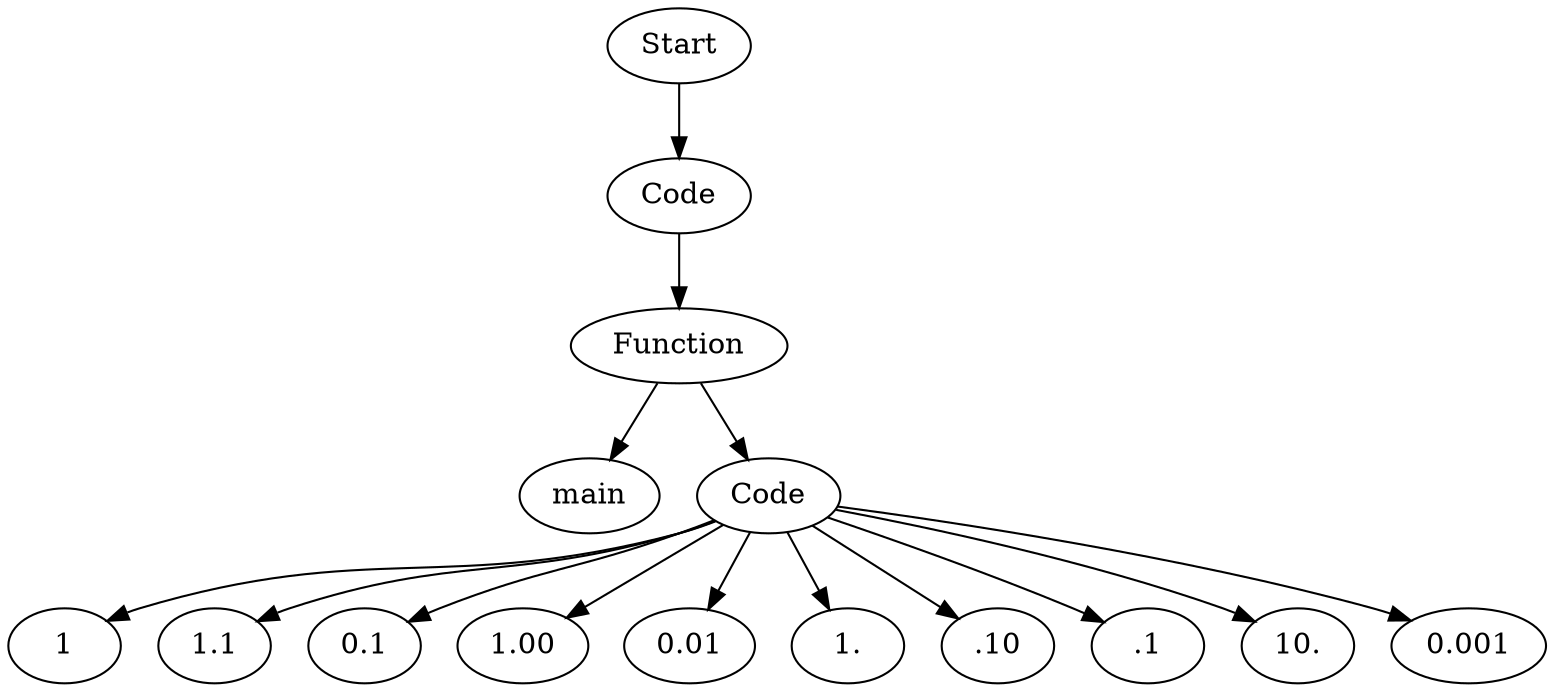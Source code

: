 digraph AST {
  "124179776560272" [label="Start"];
  "124179776560272" -> "124179776562096";
  "124179776562096" [label="Code"];
  "124179776562096" -> "124179776562720";
  "124179776562720" [label="Function"];
  "124179776562720" -> "124179776561808";
  "124179776562720" -> "124179776560608";
  "124179776561808" [label="main"];
  "124179776560608" [label="Code"];
  "124179776560608" -> "124179776557536";
  "124179776560608" -> "124179776557344";
  "124179776560608" -> "124179776561520";
  "124179776560608" -> "124179776560704";
  "124179776560608" -> "124179776563536";
  "124179776560608" -> "124179776561712";
  "124179776560608" -> "124179776557248";
  "124179776560608" -> "124179776556912";
  "124179776560608" -> "124179776563344";
  "124179776560608" -> "124179776565696";
  "124179776557536" [label="1"];
  "124179776557344" [label="1.1"];
  "124179776561520" [label="0.1"];
  "124179776560704" [label="1.00"];
  "124179776563536" [label="0.01"];
  "124179776561712" [label="1."];
  "124179776557248" [label=".10"];
  "124179776556912" [label=".1"];
  "124179776563344" [label="10."];
  "124179776565696" [label="0.001"];
}
